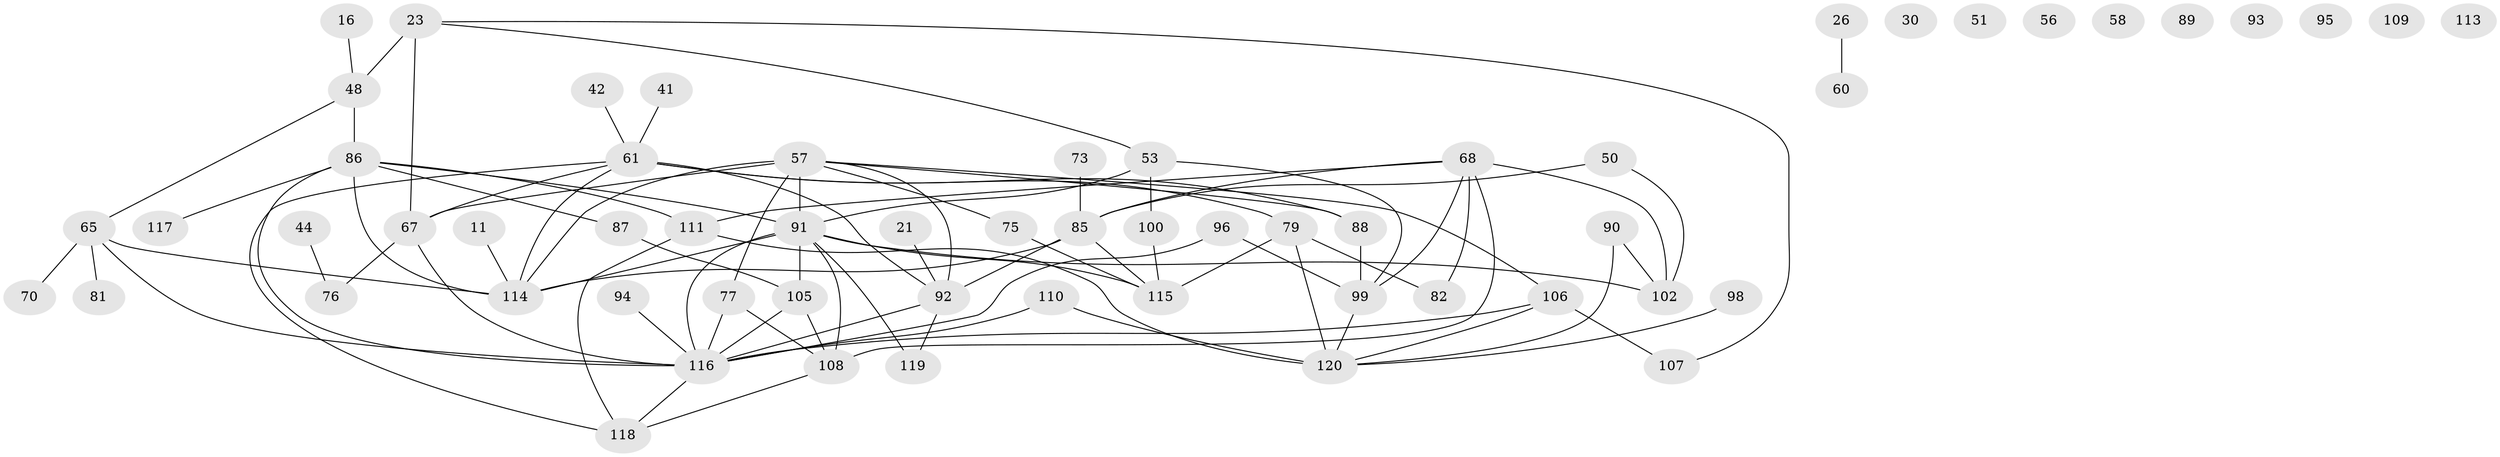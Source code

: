 // original degree distribution, {2: 0.26666666666666666, 3: 0.19166666666666668, 7: 0.05, 5: 0.09166666666666666, 1: 0.14166666666666666, 4: 0.14166666666666666, 6: 0.025, 0: 0.075, 8: 0.008333333333333333, 9: 0.008333333333333333}
// Generated by graph-tools (version 1.1) at 2025/39/03/09/25 04:39:41]
// undirected, 60 vertices, 90 edges
graph export_dot {
graph [start="1"]
  node [color=gray90,style=filled];
  11;
  16;
  21;
  23 [super="+10"];
  26;
  30;
  41;
  42 [super="+7"];
  44;
  48;
  50 [super="+20"];
  51;
  53;
  56;
  57 [super="+49"];
  58;
  60;
  61 [super="+18+39"];
  65;
  67;
  68 [super="+25"];
  70;
  73;
  75;
  76 [super="+6"];
  77 [super="+59"];
  79;
  81;
  82 [super="+78"];
  85 [super="+38+54"];
  86 [super="+72+66"];
  87;
  88;
  89;
  90;
  91 [super="+17+40+84+63"];
  92;
  93;
  94;
  95;
  96;
  98;
  99 [super="+5"];
  100 [super="+15"];
  102;
  105 [super="+80"];
  106 [super="+36+28"];
  107;
  108;
  109;
  110 [super="+101"];
  111 [super="+2+62"];
  113;
  114 [super="+97+112+104"];
  115 [super="+43+83+74"];
  116 [super="+27+55+14+47+22"];
  117;
  118 [super="+37+103+52"];
  119;
  120 [super="+3+71"];
  11 -- 114;
  16 -- 48;
  21 -- 92;
  23 -- 48 [weight=2];
  23 -- 53;
  23 -- 67;
  23 -- 107;
  26 -- 60;
  41 -- 61;
  42 -- 61;
  44 -- 76;
  48 -- 65;
  48 -- 86;
  50 -- 85;
  50 -- 102;
  53 -- 99;
  53 -- 91;
  53 -- 100;
  57 -- 67 [weight=2];
  57 -- 75;
  57 -- 91 [weight=2];
  57 -- 92 [weight=2];
  57 -- 88;
  57 -- 106;
  57 -- 77;
  57 -- 114;
  61 -- 67;
  61 -- 79;
  61 -- 118;
  61 -- 88 [weight=2];
  61 -- 92;
  61 -- 114 [weight=2];
  65 -- 70;
  65 -- 81;
  65 -- 116 [weight=2];
  65 -- 114 [weight=3];
  67 -- 116 [weight=2];
  67 -- 76;
  68 -- 108 [weight=2];
  68 -- 99;
  68 -- 102;
  68 -- 111 [weight=2];
  68 -- 85;
  68 -- 82;
  73 -- 85;
  75 -- 115;
  77 -- 108;
  77 -- 116;
  79 -- 120;
  79 -- 115;
  79 -- 82;
  85 -- 92;
  85 -- 114 [weight=3];
  85 -- 115;
  86 -- 116 [weight=3];
  86 -- 114;
  86 -- 111;
  86 -- 117;
  86 -- 87;
  86 -- 91;
  87 -- 105;
  88 -- 99 [weight=2];
  90 -- 102;
  90 -- 120;
  91 -- 108;
  91 -- 119;
  91 -- 116;
  91 -- 102;
  91 -- 105 [weight=2];
  91 -- 114;
  91 -- 115;
  92 -- 119;
  92 -- 116 [weight=3];
  94 -- 116;
  96 -- 99;
  96 -- 116;
  98 -- 120;
  99 -- 120;
  100 -- 115;
  105 -- 108;
  105 -- 116;
  106 -- 107;
  106 -- 120 [weight=2];
  106 -- 116 [weight=2];
  108 -- 118;
  110 -- 116 [weight=2];
  110 -- 120 [weight=2];
  111 -- 120 [weight=2];
  111 -- 118;
  116 -- 118;
}

